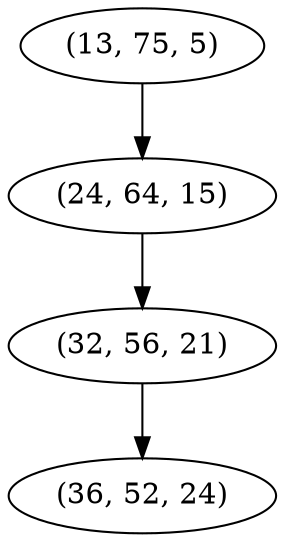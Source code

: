 digraph tree {
    "(13, 75, 5)";
    "(24, 64, 15)";
    "(32, 56, 21)";
    "(36, 52, 24)";
    "(13, 75, 5)" -> "(24, 64, 15)";
    "(24, 64, 15)" -> "(32, 56, 21)";
    "(32, 56, 21)" -> "(36, 52, 24)";
}
